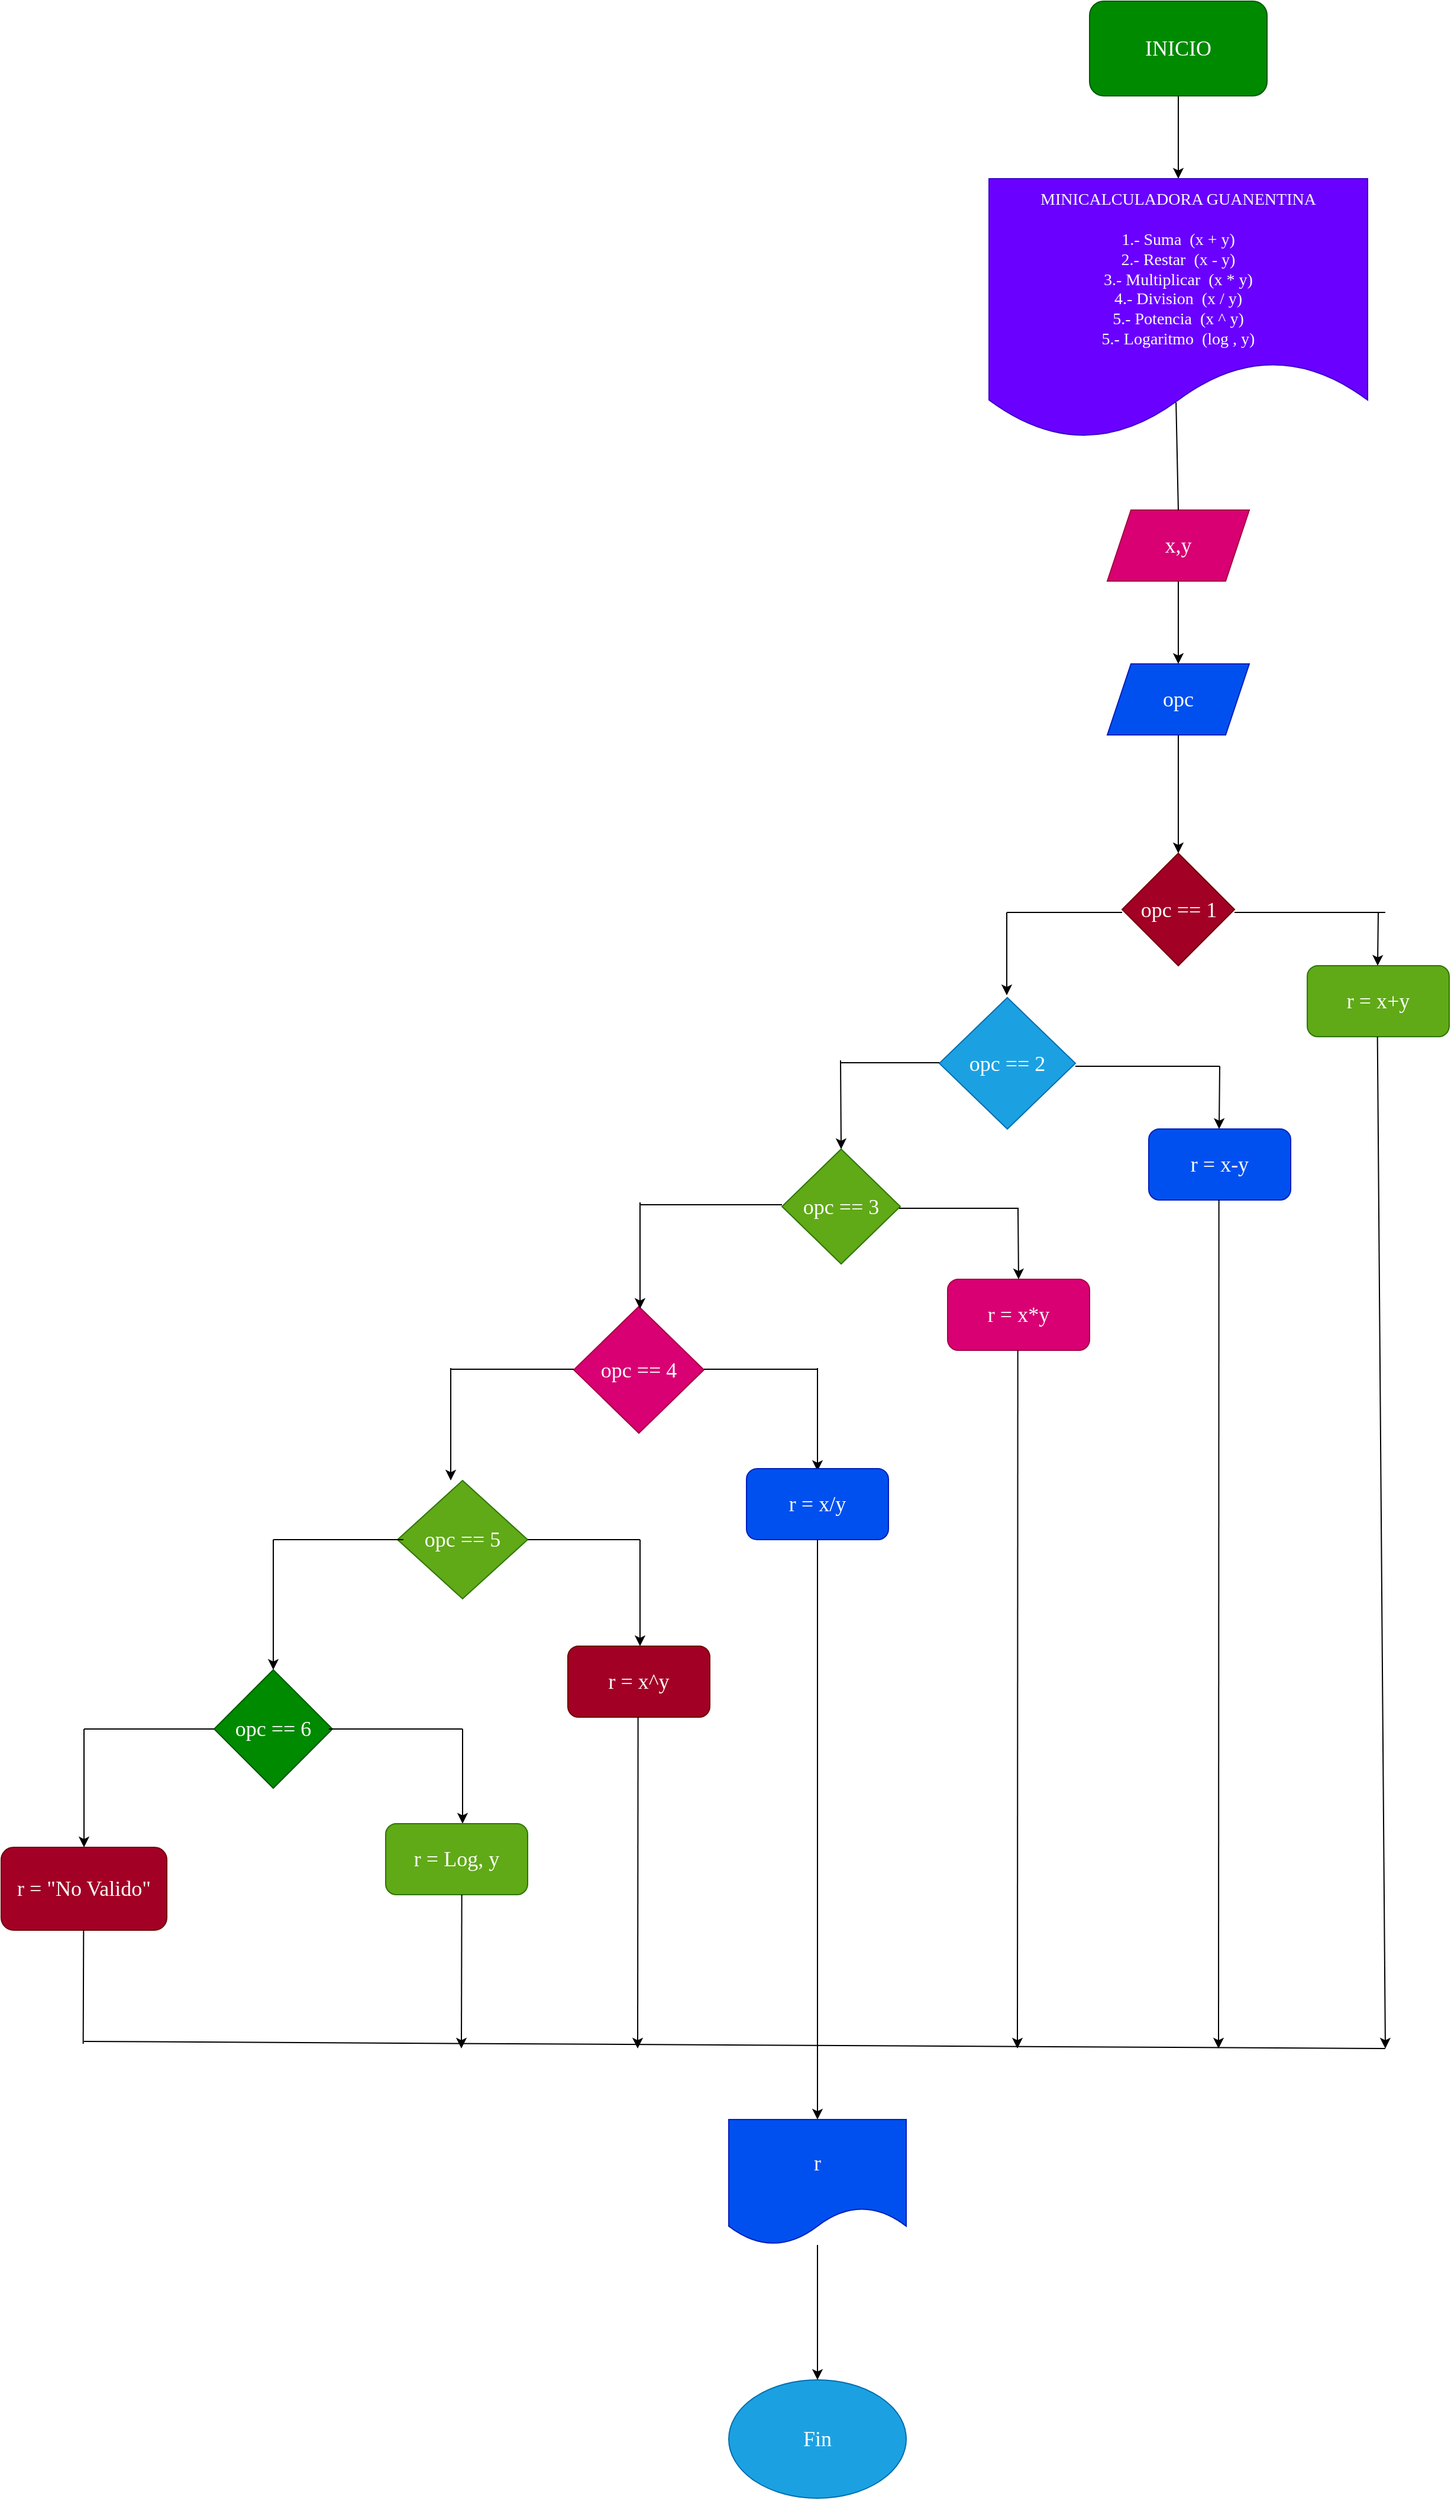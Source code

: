 <mxfile>
    <diagram id="5YL6-d1PiTByFQ3QSzCk" name="Página-1">
        <mxGraphModel dx="1856" dy="615" grid="1" gridSize="10" guides="1" tooltips="1" connect="1" arrows="1" fold="1" page="1" pageScale="1" pageWidth="827" pageHeight="1169" math="0" shadow="0">
            <root>
                <mxCell id="0"/>
                <mxCell id="1" parent="0"/>
                <mxCell id="7" style="edgeStyle=none;html=1;exitX=0.5;exitY=1;exitDx=0;exitDy=0;entryX=0.5;entryY=0;entryDx=0;entryDy=0;" parent="1" source="2" target="3" edge="1">
                    <mxGeometry relative="1" as="geometry">
                        <mxPoint x="320" y="180" as="targetPoint"/>
                    </mxGeometry>
                </mxCell>
                <mxCell id="2" value="&lt;font face=&quot;Times New Roman&quot; style=&quot;font-size: 18px;&quot;&gt;INICIO&lt;/font&gt;" style="rounded=1;whiteSpace=wrap;html=1;fillColor=#008a00;fontColor=#ffffff;strokeColor=#005700;" parent="1" vertex="1">
                    <mxGeometry x="230" y="10" width="150" height="80" as="geometry"/>
                </mxCell>
                <mxCell id="3" value="&lt;font face=&quot;Times New Roman&quot; style=&quot;font-size: 14px;&quot;&gt;MINICALCULADORA GUANENTINA&lt;br&gt;&lt;br&gt;1.- Suma&amp;nbsp; (x + y)&lt;br&gt;2.- Restar&amp;nbsp; (x - y)&lt;br&gt;3.- Multiplicar&amp;nbsp; (x * y)&lt;br&gt;4.- Division&amp;nbsp; (x / y)&lt;br&gt;5.- Potencia&amp;nbsp; (x ^ y)&lt;br&gt;5.- Logaritmo&amp;nbsp; (log , y)&lt;/font&gt;" style="shape=document;whiteSpace=wrap;html=1;boundedLbl=1;fillColor=#6a00ff;fontColor=#ffffff;strokeColor=#3700CC;" parent="1" vertex="1">
                    <mxGeometry x="145" y="160" width="320" height="220" as="geometry"/>
                </mxCell>
                <mxCell id="14" value="" style="edgeStyle=none;html=1;" parent="1" source="5" target="13" edge="1">
                    <mxGeometry relative="1" as="geometry"/>
                </mxCell>
                <mxCell id="5" value="&lt;font face=&quot;Times New Roman&quot; style=&quot;font-size: 18px;&quot;&gt;x,y&lt;/font&gt;" style="shape=parallelogram;perimeter=parallelogramPerimeter;whiteSpace=wrap;html=1;fixedSize=1;fillColor=#d80073;fontColor=#ffffff;strokeColor=#A50040;" parent="1" vertex="1">
                    <mxGeometry x="245" y="440" width="120" height="60" as="geometry"/>
                </mxCell>
                <mxCell id="18" value="" style="edgeStyle=none;html=1;" parent="1" source="13" target="17" edge="1">
                    <mxGeometry relative="1" as="geometry"/>
                </mxCell>
                <mxCell id="13" value="&lt;font face=&quot;Times New Roman&quot; style=&quot;font-size: 18px;&quot;&gt;opc&lt;/font&gt;" style="shape=parallelogram;perimeter=parallelogramPerimeter;whiteSpace=wrap;html=1;fixedSize=1;fillColor=#0050ef;fontColor=#ffffff;strokeColor=#001DBC;" parent="1" vertex="1">
                    <mxGeometry x="245" y="570" width="120" height="60" as="geometry"/>
                </mxCell>
                <mxCell id="16" value="" style="endArrow=none;html=1;exitX=0.5;exitY=0;exitDx=0;exitDy=0;entryX=0.494;entryY=0.859;entryDx=0;entryDy=0;entryPerimeter=0;" parent="1" source="5" target="3" edge="1">
                    <mxGeometry width="50" height="50" relative="1" as="geometry">
                        <mxPoint x="304.5" y="390" as="sourcePoint"/>
                        <mxPoint x="304.5" y="330" as="targetPoint"/>
                    </mxGeometry>
                </mxCell>
                <mxCell id="17" value="&lt;font face=&quot;Times New Roman&quot; style=&quot;font-size: 18px;&quot;&gt;opc == 1&lt;/font&gt;" style="rhombus;whiteSpace=wrap;html=1;fillColor=#a20025;fontColor=#ffffff;strokeColor=#6F0000;" parent="1" vertex="1">
                    <mxGeometry x="257.5" y="730" width="95" height="95" as="geometry"/>
                </mxCell>
                <mxCell id="19" value="r = x+y" style="rounded=1;whiteSpace=wrap;html=1;fontFamily=Times New Roman;fontSize=18;fillColor=#60a917;fontColor=#ffffff;strokeColor=#2D7600;" parent="1" vertex="1">
                    <mxGeometry x="414" y="825" width="120" height="60" as="geometry"/>
                </mxCell>
                <mxCell id="20" value="opc == 2" style="rhombus;whiteSpace=wrap;html=1;fontFamily=Times New Roman;fontSize=18;fillColor=#1ba1e2;fontColor=#ffffff;strokeColor=#006EAF;" parent="1" vertex="1">
                    <mxGeometry x="103" y="852" width="115" height="111" as="geometry"/>
                </mxCell>
                <mxCell id="29" value="r = x-y" style="rounded=1;whiteSpace=wrap;html=1;fontFamily=Times New Roman;fontSize=18;fillColor=#0050ef;fontColor=#ffffff;strokeColor=#001DBC;" parent="1" vertex="1">
                    <mxGeometry x="280" y="963" width="120" height="60" as="geometry"/>
                </mxCell>
                <mxCell id="31" value="" style="endArrow=none;html=1;fontFamily=Times New Roman;fontSize=18;" parent="1" edge="1">
                    <mxGeometry width="50" height="50" relative="1" as="geometry">
                        <mxPoint x="352.5" y="780" as="sourcePoint"/>
                        <mxPoint x="480" y="780" as="targetPoint"/>
                    </mxGeometry>
                </mxCell>
                <mxCell id="32" value="" style="endArrow=classic;html=1;fontFamily=Times New Roman;fontSize=18;" parent="1" edge="1">
                    <mxGeometry width="50" height="50" relative="1" as="geometry">
                        <mxPoint x="474" y="780" as="sourcePoint"/>
                        <mxPoint x="473.5" y="825" as="targetPoint"/>
                    </mxGeometry>
                </mxCell>
                <mxCell id="33" value="" style="endArrow=none;html=1;fontFamily=Times New Roman;fontSize=18;" parent="1" edge="1">
                    <mxGeometry width="50" height="50" relative="1" as="geometry">
                        <mxPoint x="160" y="780" as="sourcePoint"/>
                        <mxPoint x="257.5" y="780" as="targetPoint"/>
                    </mxGeometry>
                </mxCell>
                <mxCell id="34" value="" style="endArrow=classic;html=1;fontFamily=Times New Roman;fontSize=18;" parent="1" edge="1">
                    <mxGeometry width="50" height="50" relative="1" as="geometry">
                        <mxPoint x="160" y="780" as="sourcePoint"/>
                        <mxPoint x="160" y="850" as="targetPoint"/>
                    </mxGeometry>
                </mxCell>
                <mxCell id="35" value="" style="endArrow=none;html=1;fontFamily=Times New Roman;fontSize=18;" parent="1" edge="1">
                    <mxGeometry width="50" height="50" relative="1" as="geometry">
                        <mxPoint x="218" y="910" as="sourcePoint"/>
                        <mxPoint x="340" y="910" as="targetPoint"/>
                    </mxGeometry>
                </mxCell>
                <mxCell id="36" value="" style="endArrow=classic;html=1;fontFamily=Times New Roman;fontSize=18;" parent="1" edge="1">
                    <mxGeometry width="50" height="50" relative="1" as="geometry">
                        <mxPoint x="340" y="910" as="sourcePoint"/>
                        <mxPoint x="339.5" y="963" as="targetPoint"/>
                    </mxGeometry>
                </mxCell>
                <mxCell id="37" value="" style="endArrow=none;html=1;fontFamily=Times New Roman;fontSize=18;" parent="1" edge="1">
                    <mxGeometry width="50" height="50" relative="1" as="geometry">
                        <mxPoint x="20" y="907" as="sourcePoint"/>
                        <mxPoint x="103" y="907" as="targetPoint"/>
                    </mxGeometry>
                </mxCell>
                <mxCell id="38" value="opc == 3" style="rhombus;whiteSpace=wrap;html=1;fontFamily=Times New Roman;fontSize=18;fillColor=#60a917;fontColor=#ffffff;strokeColor=#2D7600;" parent="1" vertex="1">
                    <mxGeometry x="-30" y="980" width="100" height="97" as="geometry"/>
                </mxCell>
                <mxCell id="41" value="" style="endArrow=classic;html=1;fontFamily=Times New Roman;fontSize=18;entryX=0.5;entryY=0;entryDx=0;entryDy=0;" parent="1" target="38" edge="1">
                    <mxGeometry width="50" height="50" relative="1" as="geometry">
                        <mxPoint x="19.5" y="905" as="sourcePoint"/>
                        <mxPoint x="20" y="970" as="targetPoint"/>
                        <Array as="points"/>
                    </mxGeometry>
                </mxCell>
                <mxCell id="42" value="" style="endArrow=none;html=1;fontFamily=Times New Roman;fontSize=18;" parent="1" edge="1">
                    <mxGeometry width="50" height="50" relative="1" as="geometry">
                        <mxPoint x="69" y="1030" as="sourcePoint"/>
                        <mxPoint x="170" y="1030" as="targetPoint"/>
                    </mxGeometry>
                </mxCell>
                <mxCell id="43" value="r = x*y" style="rounded=1;whiteSpace=wrap;html=1;fontFamily=Times New Roman;fontSize=18;fillColor=#d80073;fontColor=#ffffff;strokeColor=#A50040;" parent="1" vertex="1">
                    <mxGeometry x="110" y="1090" width="120" height="60" as="geometry"/>
                </mxCell>
                <mxCell id="46" value="" style="endArrow=classic;html=1;fontFamily=Times New Roman;fontSize=18;" parent="1" edge="1">
                    <mxGeometry width="50" height="50" relative="1" as="geometry">
                        <mxPoint x="169.5" y="1030" as="sourcePoint"/>
                        <mxPoint x="170" y="1090" as="targetPoint"/>
                    </mxGeometry>
                </mxCell>
                <mxCell id="47" value="" style="endArrow=none;html=1;fontFamily=Times New Roman;fontSize=18;" parent="1" edge="1">
                    <mxGeometry width="50" height="50" relative="1" as="geometry">
                        <mxPoint x="-150" y="1027" as="sourcePoint"/>
                        <mxPoint x="-30" y="1027" as="targetPoint"/>
                    </mxGeometry>
                </mxCell>
                <mxCell id="48" value="opc == 4" style="rhombus;whiteSpace=wrap;html=1;fontFamily=Times New Roman;fontSize=18;fillColor=#d80073;fontColor=#ffffff;strokeColor=#A50040;" parent="1" vertex="1">
                    <mxGeometry x="-206" y="1113" width="110" height="107" as="geometry"/>
                </mxCell>
                <mxCell id="50" value="" style="endArrow=classic;html=1;fontFamily=Times New Roman;fontSize=18;" parent="1" edge="1">
                    <mxGeometry width="50" height="50" relative="1" as="geometry">
                        <mxPoint x="-150" y="1025" as="sourcePoint"/>
                        <mxPoint x="-150" y="1115" as="targetPoint"/>
                    </mxGeometry>
                </mxCell>
                <mxCell id="51" value="" style="endArrow=none;html=1;fontFamily=Times New Roman;fontSize=18;" parent="1" edge="1">
                    <mxGeometry width="50" height="50" relative="1" as="geometry">
                        <mxPoint x="-96" y="1166" as="sourcePoint"/>
                        <mxPoint y="1166" as="targetPoint"/>
                    </mxGeometry>
                </mxCell>
                <mxCell id="52" value="" style="endArrow=classic;html=1;fontFamily=Times New Roman;fontSize=18;" parent="1" edge="1">
                    <mxGeometry width="50" height="50" relative="1" as="geometry">
                        <mxPoint y="1165" as="sourcePoint"/>
                        <mxPoint y="1252" as="targetPoint"/>
                    </mxGeometry>
                </mxCell>
                <mxCell id="53" value="r = x/y" style="rounded=1;whiteSpace=wrap;html=1;fontFamily=Times New Roman;fontSize=18;fillColor=#0050ef;fontColor=#ffffff;strokeColor=#001DBC;" parent="1" vertex="1">
                    <mxGeometry x="-60" y="1250" width="120" height="60" as="geometry"/>
                </mxCell>
                <mxCell id="55" value="" style="endArrow=none;html=1;fontFamily=Times New Roman;fontSize=18;" parent="1" edge="1">
                    <mxGeometry width="50" height="50" relative="1" as="geometry">
                        <mxPoint x="-310" y="1166" as="sourcePoint"/>
                        <mxPoint x="-206" y="1166" as="targetPoint"/>
                    </mxGeometry>
                </mxCell>
                <mxCell id="56" value="" style="endArrow=classic;html=1;fontFamily=Times New Roman;fontSize=18;" parent="1" edge="1">
                    <mxGeometry width="50" height="50" relative="1" as="geometry">
                        <mxPoint x="-310" y="1165" as="sourcePoint"/>
                        <mxPoint x="-310" y="1260" as="targetPoint"/>
                    </mxGeometry>
                </mxCell>
                <mxCell id="57" value="opc == 5" style="rhombus;whiteSpace=wrap;html=1;fontFamily=Times New Roman;fontSize=18;fillColor=#60a917;fontColor=#ffffff;strokeColor=#2D7600;" parent="1" vertex="1">
                    <mxGeometry x="-355" y="1260" width="110" height="100" as="geometry"/>
                </mxCell>
                <mxCell id="58" value="" style="endArrow=none;html=1;fontFamily=Times New Roman;fontSize=18;exitX=1;exitY=0.5;exitDx=0;exitDy=0;" parent="1" edge="1" source="57">
                    <mxGeometry width="50" height="50" relative="1" as="geometry">
                        <mxPoint x="-255" y="1310" as="sourcePoint"/>
                        <mxPoint x="-150" y="1310" as="targetPoint"/>
                    </mxGeometry>
                </mxCell>
                <mxCell id="59" value="" style="endArrow=classic;html=1;fontFamily=Times New Roman;fontSize=18;" parent="1" edge="1">
                    <mxGeometry width="50" height="50" relative="1" as="geometry">
                        <mxPoint x="-150" y="1310" as="sourcePoint"/>
                        <mxPoint x="-150" y="1400" as="targetPoint"/>
                    </mxGeometry>
                </mxCell>
                <mxCell id="60" value="r = x^y" style="rounded=1;whiteSpace=wrap;html=1;fontFamily=Times New Roman;fontSize=18;fillColor=#a20025;fontColor=#ffffff;strokeColor=#6F0000;" parent="1" vertex="1">
                    <mxGeometry x="-211" y="1400" width="120" height="60" as="geometry"/>
                </mxCell>
                <mxCell id="61" value="" style="endArrow=none;html=1;fontFamily=Times New Roman;fontSize=18;entryX=0.045;entryY=0.5;entryDx=0;entryDy=0;entryPerimeter=0;" parent="1" edge="1" target="57">
                    <mxGeometry width="50" height="50" relative="1" as="geometry">
                        <mxPoint x="-460" y="1310" as="sourcePoint"/>
                        <mxPoint x="-365" y="1310" as="targetPoint"/>
                    </mxGeometry>
                </mxCell>
                <mxCell id="62" value="" style="endArrow=classic;html=1;fontFamily=Times New Roman;fontSize=18;" parent="1" edge="1">
                    <mxGeometry width="50" height="50" relative="1" as="geometry">
                        <mxPoint x="-460" y="1310" as="sourcePoint"/>
                        <mxPoint x="-460" y="1420" as="targetPoint"/>
                    </mxGeometry>
                </mxCell>
                <mxCell id="63" value="opc == 6" style="rhombus;whiteSpace=wrap;html=1;fontFamily=Times New Roman;fontSize=18;fillColor=#008a00;fontColor=#ffffff;strokeColor=#005700;" parent="1" vertex="1">
                    <mxGeometry x="-510" y="1420" width="100" height="100" as="geometry"/>
                </mxCell>
                <mxCell id="64" value="" style="endArrow=none;html=1;fontFamily=Times New Roman;fontSize=18;" parent="1" edge="1">
                    <mxGeometry width="50" height="50" relative="1" as="geometry">
                        <mxPoint x="-413" y="1470" as="sourcePoint"/>
                        <mxPoint x="-300" y="1470" as="targetPoint"/>
                    </mxGeometry>
                </mxCell>
                <mxCell id="65" value="" style="endArrow=classic;html=1;fontFamily=Times New Roman;fontSize=18;" parent="1" edge="1">
                    <mxGeometry width="50" height="50" relative="1" as="geometry">
                        <mxPoint x="-300" y="1470" as="sourcePoint"/>
                        <mxPoint x="-300" y="1550" as="targetPoint"/>
                        <Array as="points">
                            <mxPoint x="-300" y="1500"/>
                        </Array>
                    </mxGeometry>
                </mxCell>
                <mxCell id="66" value="r = Log, y" style="rounded=1;whiteSpace=wrap;html=1;fontFamily=Times New Roman;fontSize=18;fillColor=#60a917;fontColor=#ffffff;strokeColor=#2D7600;" parent="1" vertex="1">
                    <mxGeometry x="-365" y="1550" width="120" height="60" as="geometry"/>
                </mxCell>
                <mxCell id="80" value="" style="endArrow=classic;html=1;fontFamily=Times New Roman;fontSize=18;entryX=0.5;entryY=0;entryDx=0;entryDy=0;exitX=0.5;exitY=1;exitDx=0;exitDy=0;" parent="1" edge="1" target="81" source="53">
                    <mxGeometry width="50" height="50" relative="1" as="geometry">
                        <mxPoint y="1580" as="sourcePoint"/>
                        <mxPoint y="1740" as="targetPoint"/>
                    </mxGeometry>
                </mxCell>
                <mxCell id="82" value="Fin" style="ellipse;whiteSpace=wrap;html=1;fontFamily=Times New Roman;fontSize=18;fillColor=#1ba1e2;fontColor=#ffffff;strokeColor=#006EAF;" parent="1" vertex="1">
                    <mxGeometry x="-75" y="2020" width="150" height="100" as="geometry"/>
                </mxCell>
                <mxCell id="84" value="" style="endArrow=classic;html=1;fontFamily=Times New Roman;fontSize=18;entryX=0.5;entryY=0;entryDx=0;entryDy=0;startArrow=none;" parent="1" target="82" edge="1" source="81">
                    <mxGeometry width="50" height="50" relative="1" as="geometry">
                        <mxPoint x="-1" y="1810" as="sourcePoint"/>
                        <mxPoint x="-1" y="1920" as="targetPoint"/>
                    </mxGeometry>
                </mxCell>
                <mxCell id="85" value="" style="endArrow=none;html=1;" edge="1" parent="1">
                    <mxGeometry width="50" height="50" relative="1" as="geometry">
                        <mxPoint x="-620" y="1470" as="sourcePoint"/>
                        <mxPoint x="-510" y="1470" as="targetPoint"/>
                    </mxGeometry>
                </mxCell>
                <mxCell id="86" value="" style="endArrow=classic;html=1;" edge="1" parent="1">
                    <mxGeometry width="50" height="50" relative="1" as="geometry">
                        <mxPoint x="-620" y="1470" as="sourcePoint"/>
                        <mxPoint x="-620" y="1570" as="targetPoint"/>
                    </mxGeometry>
                </mxCell>
                <mxCell id="87" value="&lt;font face=&quot;Times New Roman&quot; style=&quot;font-size: 18px;&quot;&gt;r = &quot;No Valido&quot;&lt;/font&gt;" style="rounded=1;whiteSpace=wrap;html=1;fillColor=#a20025;fontColor=#ffffff;strokeColor=#6F0000;" vertex="1" parent="1">
                    <mxGeometry x="-690" y="1570" width="140" height="70" as="geometry"/>
                </mxCell>
                <mxCell id="88" value="" style="endArrow=none;html=1;fontFamily=Times New Roman;fontSize=18;" edge="1" parent="1">
                    <mxGeometry width="50" height="50" relative="1" as="geometry">
                        <mxPoint x="-620.67" y="1736" as="sourcePoint"/>
                        <mxPoint x="-620.34" y="1640" as="targetPoint"/>
                    </mxGeometry>
                </mxCell>
                <mxCell id="89" value="" style="endArrow=none;html=1;fontFamily=Times New Roman;fontSize=18;" edge="1" parent="1">
                    <mxGeometry width="50" height="50" relative="1" as="geometry">
                        <mxPoint x="-620" y="1734" as="sourcePoint"/>
                        <mxPoint x="480" y="1740" as="targetPoint"/>
                    </mxGeometry>
                </mxCell>
                <mxCell id="90" value="" style="endArrow=none;html=1;fontFamily=Times New Roman;fontSize=18;entryX=0.5;entryY=0;entryDx=0;entryDy=0;" edge="1" parent="1" target="81">
                    <mxGeometry width="50" height="50" relative="1" as="geometry">
                        <mxPoint x="-1" y="1810" as="sourcePoint"/>
                        <mxPoint y="1940" as="targetPoint"/>
                    </mxGeometry>
                </mxCell>
                <mxCell id="81" value="r" style="shape=document;whiteSpace=wrap;html=1;boundedLbl=1;fontFamily=Times New Roman;fontSize=18;fillColor=#0050ef;fontColor=#ffffff;strokeColor=#001DBC;" parent="1" vertex="1">
                    <mxGeometry x="-75" y="1800" width="150" height="106" as="geometry"/>
                </mxCell>
                <mxCell id="91" value="" style="endArrow=classic;html=1;fontFamily=Times New Roman;fontSize=18;" edge="1" parent="1">
                    <mxGeometry width="50" height="50" relative="1" as="geometry">
                        <mxPoint x="473.33" y="885" as="sourcePoint"/>
                        <mxPoint x="480" y="1740" as="targetPoint"/>
                    </mxGeometry>
                </mxCell>
                <mxCell id="92" value="" style="endArrow=classic;html=1;fontFamily=Times New Roman;fontSize=18;" edge="1" parent="1">
                    <mxGeometry width="50" height="50" relative="1" as="geometry">
                        <mxPoint x="169.33" y="1150" as="sourcePoint"/>
                        <mxPoint x="169" y="1740" as="targetPoint"/>
                    </mxGeometry>
                </mxCell>
                <mxCell id="94" value="" style="endArrow=classic;html=1;fontFamily=Times New Roman;fontSize=18;" edge="1" parent="1">
                    <mxGeometry width="50" height="50" relative="1" as="geometry">
                        <mxPoint x="-151.67" y="1460" as="sourcePoint"/>
                        <mxPoint x="-152" y="1740" as="targetPoint"/>
                    </mxGeometry>
                </mxCell>
                <mxCell id="96" value="" style="endArrow=classic;html=1;fontFamily=Times New Roman;fontSize=18;" edge="1" parent="1">
                    <mxGeometry width="50" height="50" relative="1" as="geometry">
                        <mxPoint x="-300.67" y="1610" as="sourcePoint"/>
                        <mxPoint x="-301" y="1740" as="targetPoint"/>
                    </mxGeometry>
                </mxCell>
                <mxCell id="97" value="" style="endArrow=classic;html=1;fontFamily=Times New Roman;fontSize=18;" edge="1" parent="1">
                    <mxGeometry width="50" height="50" relative="1" as="geometry">
                        <mxPoint x="339.33" y="1023" as="sourcePoint"/>
                        <mxPoint x="339" y="1740" as="targetPoint"/>
                    </mxGeometry>
                </mxCell>
            </root>
        </mxGraphModel>
    </diagram>
</mxfile>
